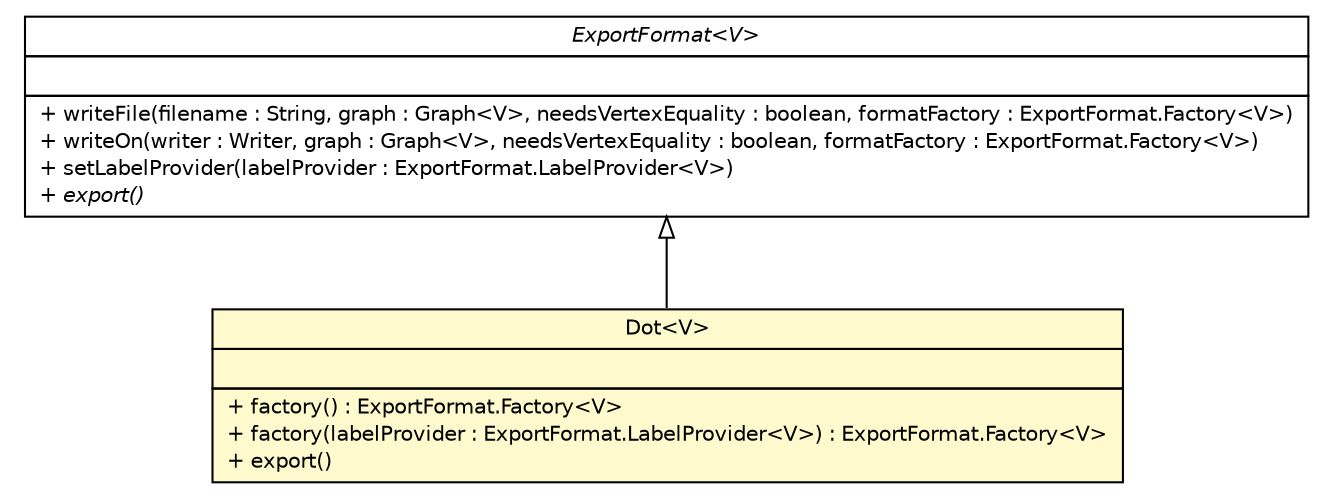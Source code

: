 #!/usr/local/bin/dot
#
# Class diagram 
# Generated by UMLGraph version R5_6-24-gf6e263 (http://www.umlgraph.org/)
#

digraph G {
	edge [fontname="Helvetica",fontsize=10,labelfontname="Helvetica",labelfontsize=10];
	node [fontname="Helvetica",fontsize=10,shape=plaintext];
	nodesep=0.25;
	ranksep=0.5;
	// org.jgraphl.export.ExportFormat<V>
	c488 [label=<<table title="org.jgraphl.export.ExportFormat" border="0" cellborder="1" cellspacing="0" cellpadding="2" port="p" href="../ExportFormat.html">
		<tr><td><table border="0" cellspacing="0" cellpadding="1">
<tr><td align="center" balign="center"><font face="Helvetica-Oblique"> ExportFormat&lt;V&gt; </font></td></tr>
		</table></td></tr>
		<tr><td><table border="0" cellspacing="0" cellpadding="1">
<tr><td align="left" balign="left">  </td></tr>
		</table></td></tr>
		<tr><td><table border="0" cellspacing="0" cellpadding="1">
<tr><td align="left" balign="left"> + writeFile(filename : String, graph : Graph&lt;V&gt;, needsVertexEquality : boolean, formatFactory : ExportFormat.Factory&lt;V&gt;) </td></tr>
<tr><td align="left" balign="left"> + writeOn(writer : Writer, graph : Graph&lt;V&gt;, needsVertexEquality : boolean, formatFactory : ExportFormat.Factory&lt;V&gt;) </td></tr>
<tr><td align="left" balign="left"> + setLabelProvider(labelProvider : ExportFormat.LabelProvider&lt;V&gt;) </td></tr>
<tr><td align="left" balign="left"><font face="Helvetica-Oblique" point-size="10.0"> + export() </font></td></tr>
		</table></td></tr>
		</table>>, URL="../ExportFormat.html", fontname="Helvetica", fontcolor="black", fontsize=10.0];
	// org.jgraphl.export.dot.Dot<V>
	c491 [label=<<table title="org.jgraphl.export.dot.Dot" border="0" cellborder="1" cellspacing="0" cellpadding="2" port="p" bgcolor="lemonChiffon" href="./Dot.html">
		<tr><td><table border="0" cellspacing="0" cellpadding="1">
<tr><td align="center" balign="center"> Dot&lt;V&gt; </td></tr>
		</table></td></tr>
		<tr><td><table border="0" cellspacing="0" cellpadding="1">
<tr><td align="left" balign="left">  </td></tr>
		</table></td></tr>
		<tr><td><table border="0" cellspacing="0" cellpadding="1">
<tr><td align="left" balign="left"> + factory() : ExportFormat.Factory&lt;V&gt; </td></tr>
<tr><td align="left" balign="left"> + factory(labelProvider : ExportFormat.LabelProvider&lt;V&gt;) : ExportFormat.Factory&lt;V&gt; </td></tr>
<tr><td align="left" balign="left"> + export() </td></tr>
		</table></td></tr>
		</table>>, URL="./Dot.html", fontname="Helvetica", fontcolor="black", fontsize=10.0];
	//org.jgraphl.export.dot.Dot<V> extends org.jgraphl.export.ExportFormat<V>
	c488:p -> c491:p [dir=back,arrowtail=empty];
}


